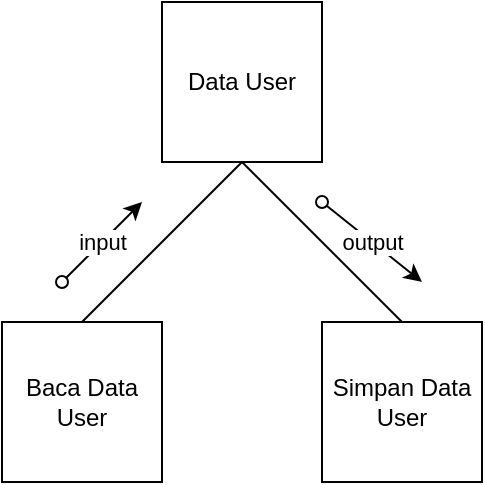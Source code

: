 <mxfile version="21.6.6" type="github">
  <diagram name="Page-1" id="VzNa3Q9IAzTyuxaPNgD6">
    <mxGraphModel dx="1434" dy="774" grid="1" gridSize="10" guides="1" tooltips="1" connect="1" arrows="1" fold="1" page="1" pageScale="1" pageWidth="1100" pageHeight="850" math="0" shadow="0">
      <root>
        <mxCell id="0" />
        <mxCell id="1" parent="0" />
        <mxCell id="_5-cufMweU8a4v61AGbo-1" style="rounded=0;orthogonalLoop=1;jettySize=auto;html=1;exitX=0.5;exitY=1;exitDx=0;exitDy=0;entryX=0.5;entryY=0;entryDx=0;entryDy=0;endArrow=none;endFill=0;" edge="1" parent="1" source="_5-cufMweU8a4v61AGbo-2" target="_5-cufMweU8a4v61AGbo-5">
          <mxGeometry relative="1" as="geometry" />
        </mxCell>
        <mxCell id="_5-cufMweU8a4v61AGbo-2" value="Data User" style="whiteSpace=wrap;html=1;aspect=fixed;" vertex="1" parent="1">
          <mxGeometry x="540" y="140" width="80" height="80" as="geometry" />
        </mxCell>
        <mxCell id="_5-cufMweU8a4v61AGbo-3" style="rounded=0;orthogonalLoop=1;jettySize=auto;html=1;exitX=0.5;exitY=0;exitDx=0;exitDy=0;entryX=0.5;entryY=1;entryDx=0;entryDy=0;endArrow=none;endFill=0;" edge="1" parent="1" source="_5-cufMweU8a4v61AGbo-4" target="_5-cufMweU8a4v61AGbo-2">
          <mxGeometry relative="1" as="geometry" />
        </mxCell>
        <mxCell id="_5-cufMweU8a4v61AGbo-4" value="Baca Data User" style="whiteSpace=wrap;html=1;aspect=fixed;" vertex="1" parent="1">
          <mxGeometry x="460" y="300" width="80" height="80" as="geometry" />
        </mxCell>
        <mxCell id="_5-cufMweU8a4v61AGbo-5" value="Simpan Data User" style="whiteSpace=wrap;html=1;aspect=fixed;" vertex="1" parent="1">
          <mxGeometry x="620" y="300" width="80" height="80" as="geometry" />
        </mxCell>
        <mxCell id="_5-cufMweU8a4v61AGbo-6" value="" style="endArrow=classic;html=1;rounded=0;startArrow=oval;startFill=0;" edge="1" parent="1">
          <mxGeometry relative="1" as="geometry">
            <mxPoint x="490" y="280" as="sourcePoint" />
            <mxPoint x="530" y="240" as="targetPoint" />
          </mxGeometry>
        </mxCell>
        <mxCell id="_5-cufMweU8a4v61AGbo-7" value="input" style="edgeLabel;resizable=0;html=1;align=center;verticalAlign=middle;" connectable="0" vertex="1" parent="_5-cufMweU8a4v61AGbo-6">
          <mxGeometry relative="1" as="geometry" />
        </mxCell>
        <mxCell id="_5-cufMweU8a4v61AGbo-8" value="" style="endArrow=classic;html=1;rounded=0;startArrow=oval;startFill=0;" edge="1" parent="1">
          <mxGeometry relative="1" as="geometry">
            <mxPoint x="620" y="240" as="sourcePoint" />
            <mxPoint x="670" y="280" as="targetPoint" />
          </mxGeometry>
        </mxCell>
        <mxCell id="_5-cufMweU8a4v61AGbo-9" value="output" style="edgeLabel;resizable=0;html=1;align=center;verticalAlign=middle;" connectable="0" vertex="1" parent="_5-cufMweU8a4v61AGbo-8">
          <mxGeometry relative="1" as="geometry" />
        </mxCell>
      </root>
    </mxGraphModel>
  </diagram>
</mxfile>
